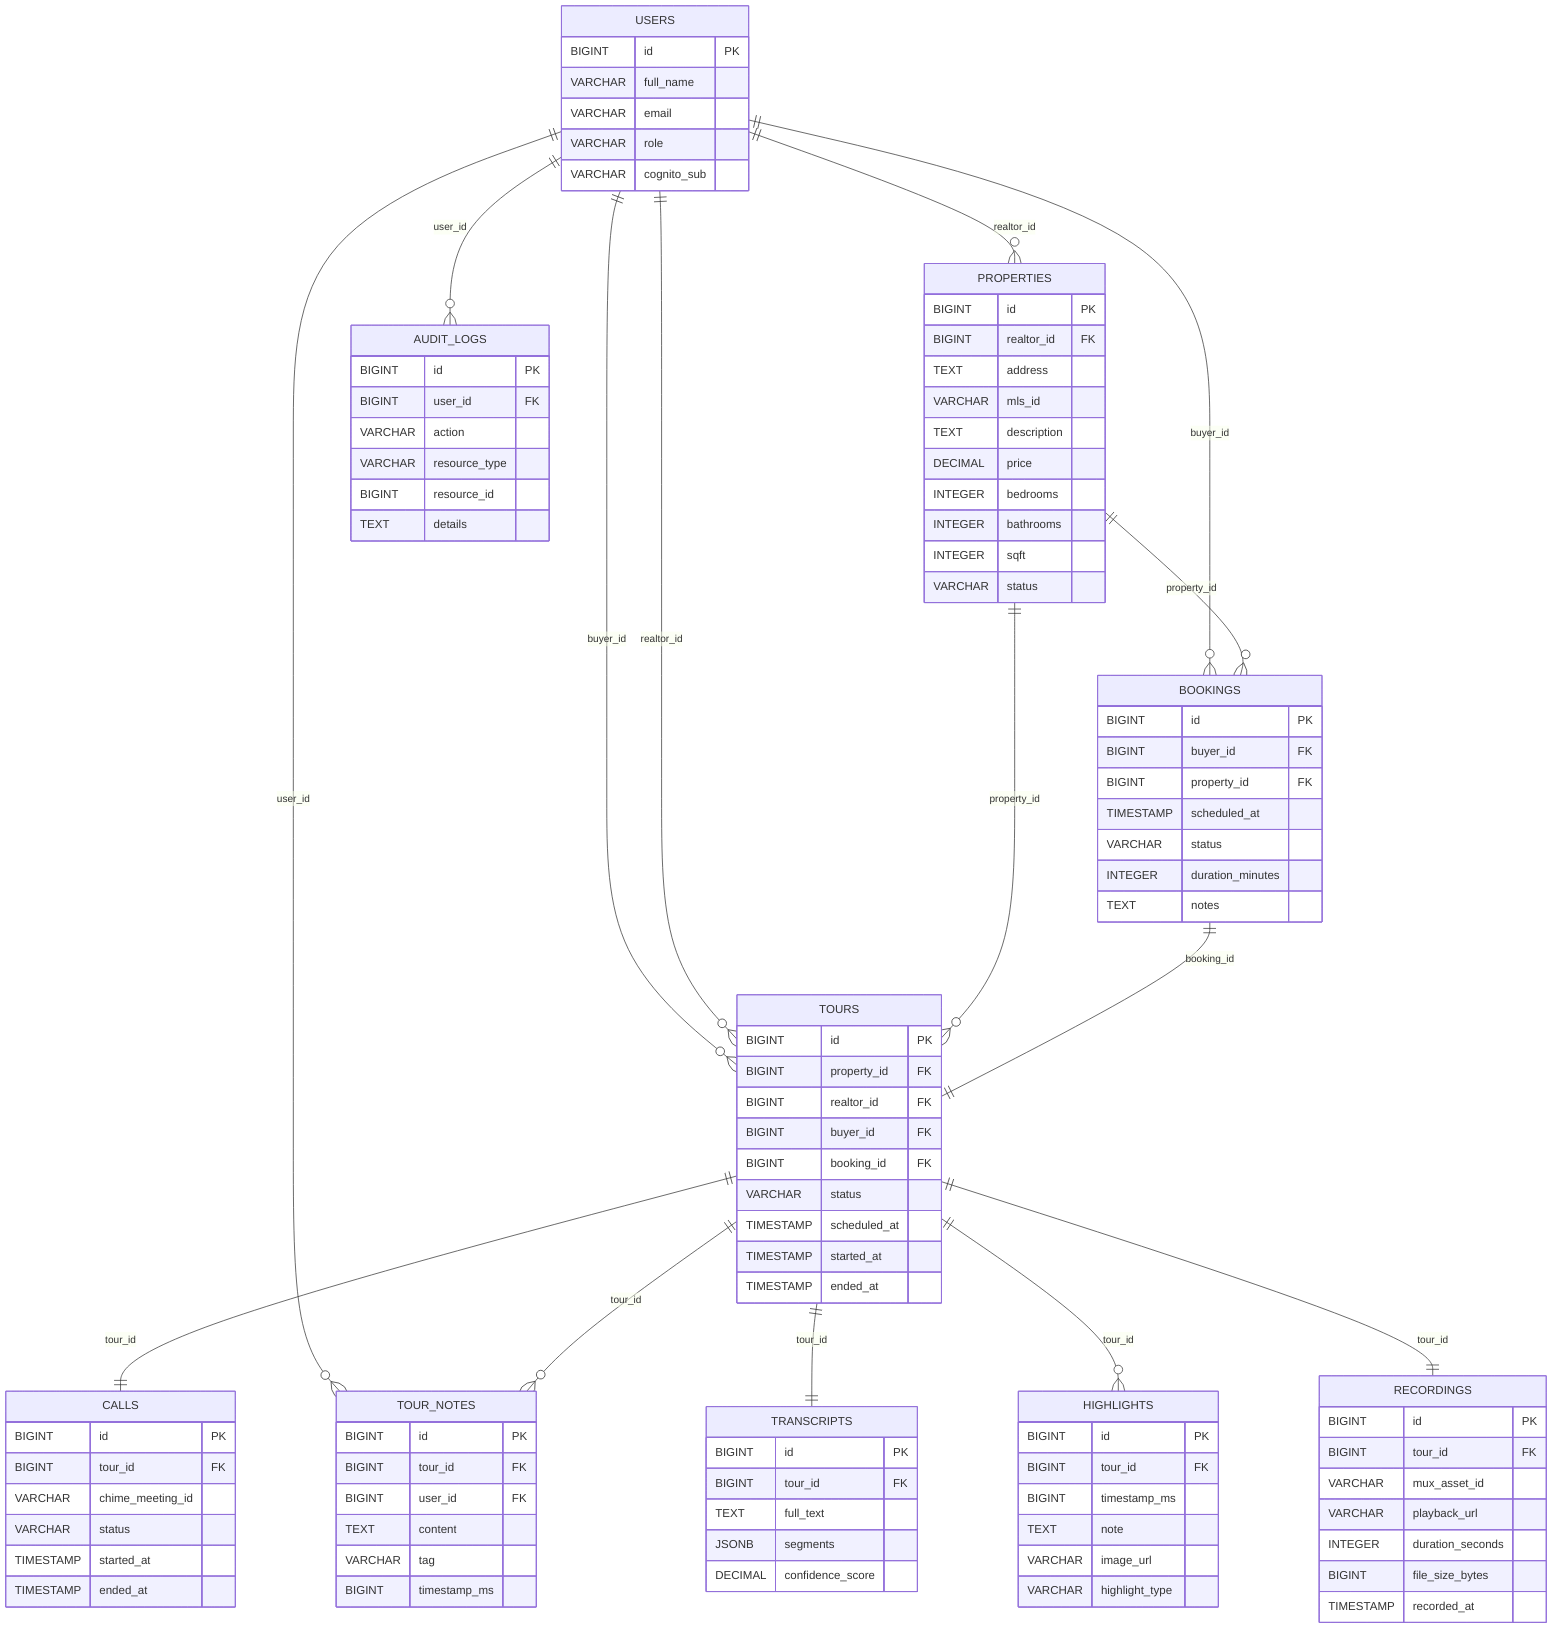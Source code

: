 erDiagram
    USERS ||--o{ PROPERTIES : realtor_id
    USERS ||--o{ BOOKINGS : buyer_id
    USERS ||--o{ TOURS : buyer_id
    USERS ||--o{ TOURS : realtor_id
    USERS ||--o{ TOUR_NOTES : user_id
    USERS ||--o{ AUDIT_LOGS : user_id

    PROPERTIES ||--o{ BOOKINGS : property_id
    PROPERTIES ||--o{ TOURS : property_id

    BOOKINGS ||--|| TOURS : booking_id
    TOURS ||--|| CALLS : tour_id
    TOURS ||--o{ TOUR_NOTES : tour_id
    TOURS ||--|| TRANSCRIPTS : tour_id
    TOURS ||--o{ HIGHLIGHTS : tour_id
    TOURS ||--|| RECORDINGS : tour_id

    USERS {
        BIGINT id PK
        VARCHAR full_name
        VARCHAR email
        VARCHAR role
        VARCHAR cognito_sub
    }

    PROPERTIES {
        BIGINT id PK
        BIGINT realtor_id FK
        TEXT address
        VARCHAR mls_id
        TEXT description
        DECIMAL price
        INTEGER bedrooms
        INTEGER bathrooms
        INTEGER sqft
        VARCHAR status
    }

    BOOKINGS {
        BIGINT id PK
        BIGINT buyer_id FK
        BIGINT property_id FK
        TIMESTAMP scheduled_at
        VARCHAR status
        INTEGER duration_minutes
        TEXT notes
    }

    TOURS {
        BIGINT id PK
        BIGINT property_id FK
        BIGINT realtor_id FK
        BIGINT buyer_id FK
        BIGINT booking_id FK
        VARCHAR status
        TIMESTAMP scheduled_at
        TIMESTAMP started_at
        TIMESTAMP ended_at
    }

    CALLS {
        BIGINT id PK
        BIGINT tour_id FK
        VARCHAR chime_meeting_id
        VARCHAR status
        TIMESTAMP started_at
        TIMESTAMP ended_at
    }

    TOUR_NOTES {
        BIGINT id PK
        BIGINT tour_id FK
        BIGINT user_id FK
        TEXT content
        VARCHAR tag
        BIGINT timestamp_ms
    }

    TRANSCRIPTS {
        BIGINT id PK
        BIGINT tour_id FK
        TEXT full_text
        JSONB segments
        DECIMAL confidence_score
    }

    HIGHLIGHTS {
        BIGINT id PK
        BIGINT tour_id FK
        BIGINT timestamp_ms
        TEXT note
        VARCHAR image_url
        VARCHAR highlight_type
    }

    RECORDINGS {
        BIGINT id PK
        BIGINT tour_id FK
        VARCHAR mux_asset_id
        VARCHAR playback_url
        INTEGER duration_seconds
        BIGINT file_size_bytes
        TIMESTAMP recorded_at
    }

    AUDIT_LOGS {
        BIGINT id PK
        BIGINT user_id FK
        VARCHAR action
        VARCHAR resource_type
        BIGINT resource_id
        TEXT details
    }